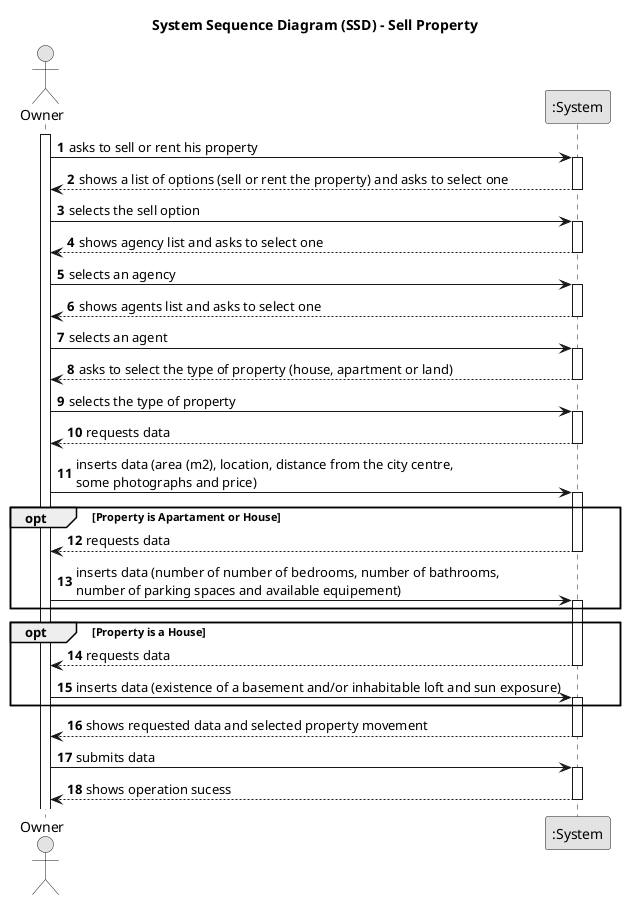 @startuml
skinparam monochrome true
skinparam packageStyle rectangle
skinparam shadowing false

title System Sequence Diagram (SSD) - Sell Property

autonumber

actor "Owner" as Owner
participant ":System" as System

activate Owner

    Owner -> System : asks to sell or rent his property
    activate System

        System --> Owner : shows a list of options (sell or rent the property) and asks to select one
    deactivate System

    Owner -> System : selects the sell option
    activate System

        System --> Owner : shows agency list and asks to select one
    deactivate System

    Owner -> System : selects an agency
    activate System

        System --> Owner : shows agents list and asks to select one
    deactivate System

    Owner -> System : selects an agent
    activate System

        System --> Owner : asks to select the type of property (house, apartment or land)
    deactivate System
    Owner -> System : selects the type of property
        activate System

        System --> Owner : requests data

    deactivate System
    Owner -> System : inserts data (area (m2), location, distance from the city centre, \nsome photographs and price)
    activate System

    opt Property is Apartament or House

        System --> Owner : requests data
    deactivate System

    Owner -> System : inserts data (number of number of bedrooms, number of bathrooms, \nnumber of parking spaces and available equipement)
    activate System

    end
    opt Property is a House

         System --> Owner : requests data
    deactivate System

    Owner -> System : inserts data (existence of a basement and/or inhabitable loft and sun exposure)
    activate System

    end

        System --> Owner : shows requested data and selected property movement
    deactivate System

    Owner -> System : submits data
    activate System

         System --> Owner : shows operation sucess
    deactivate System

@enduml